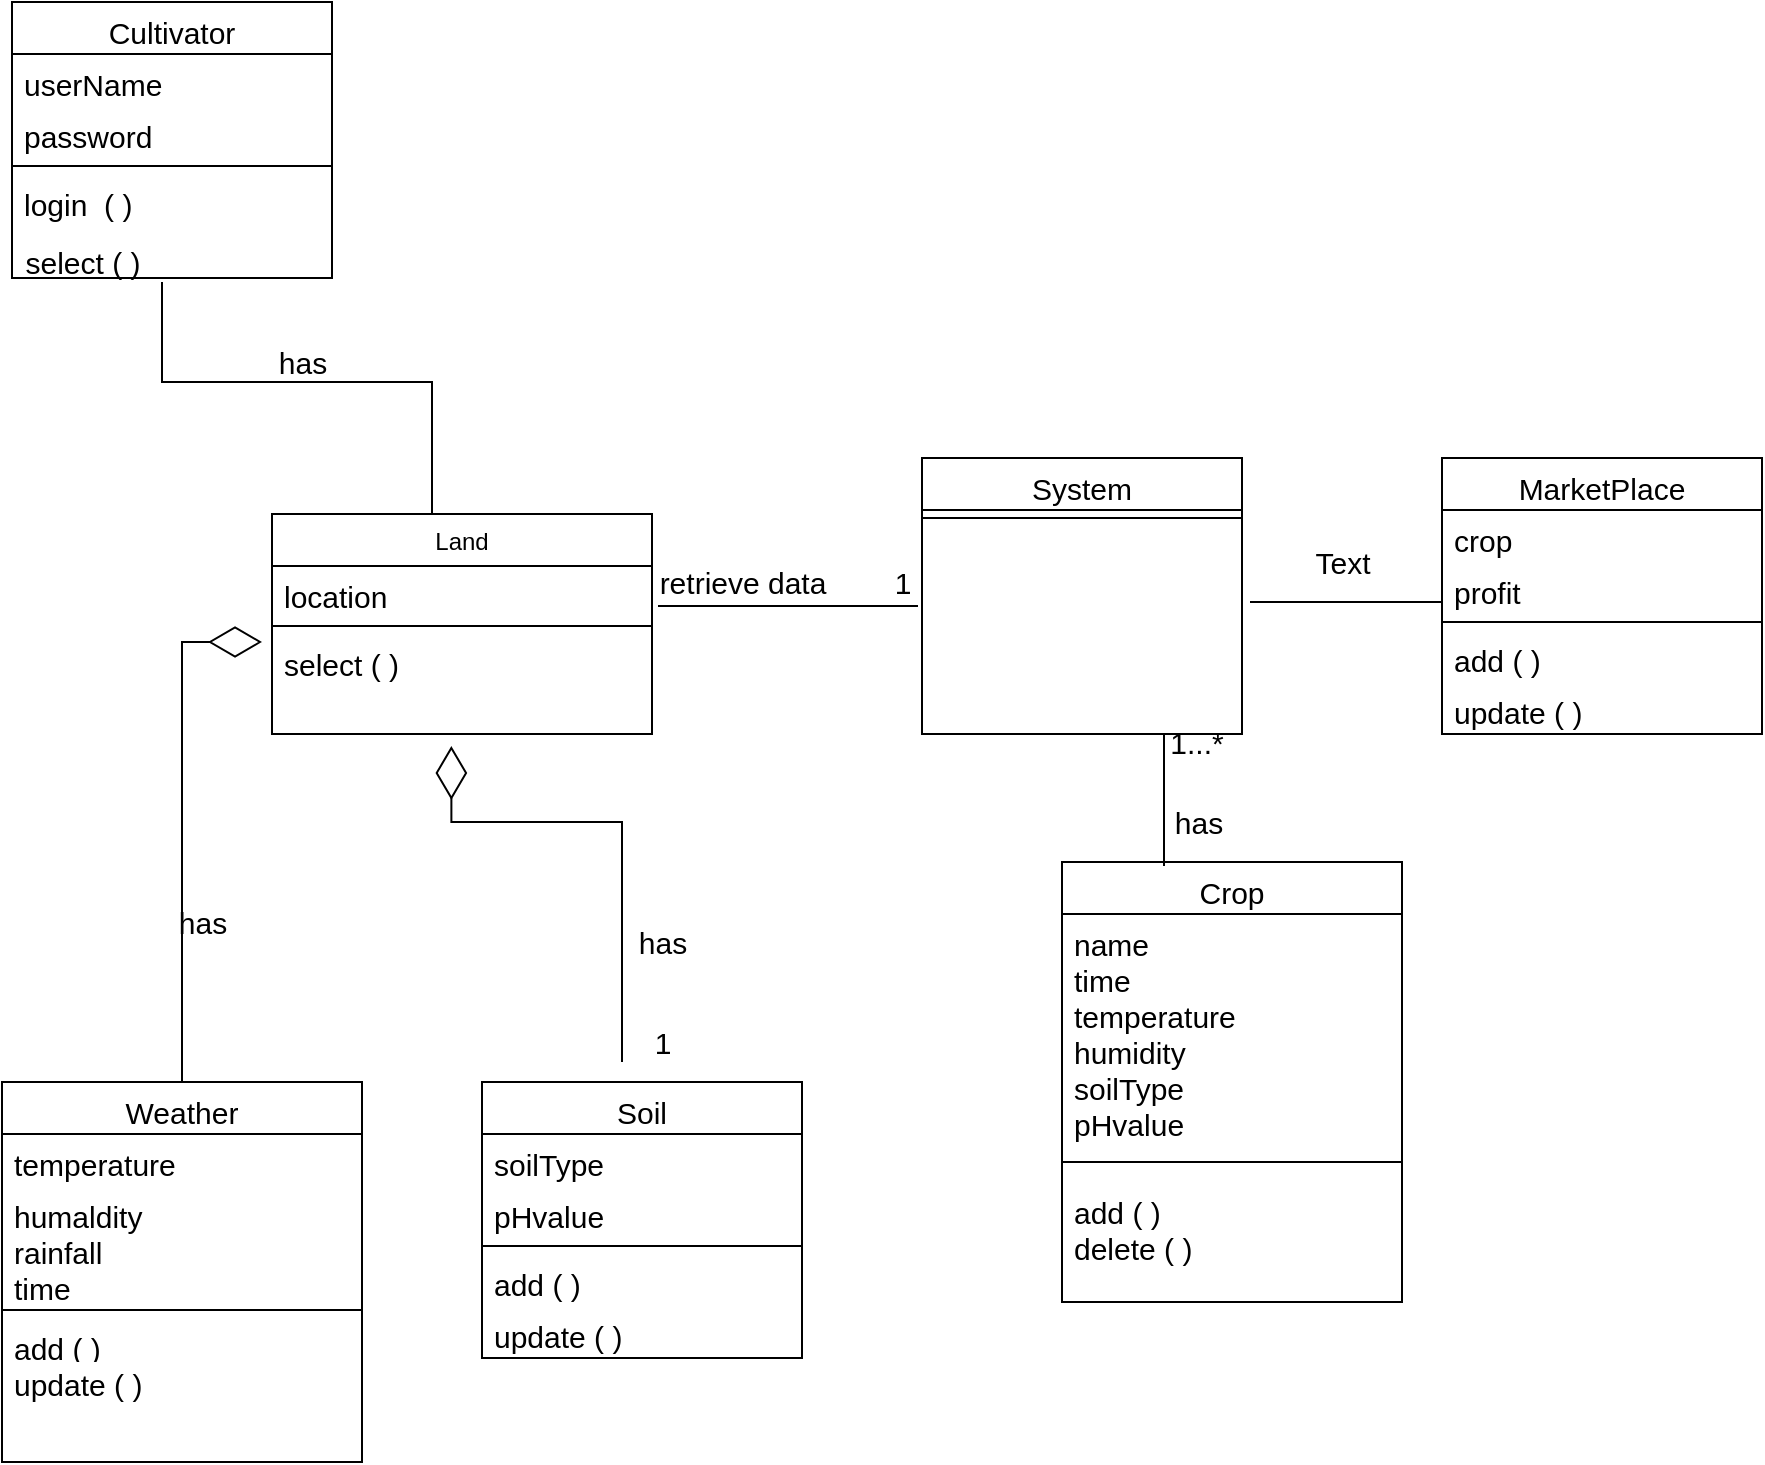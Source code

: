 <mxfile version="15.4.3" type="github">
  <diagram id="C5RBs43oDa-KdzZeNtuy" name="Page-1">
    <mxGraphModel dx="1257" dy="648" grid="1" gridSize="10" guides="1" tooltips="1" connect="1" arrows="1" fold="1" page="1" pageScale="1" pageWidth="827" pageHeight="1169" math="0" shadow="0">
      <root>
        <mxCell id="WIyWlLk6GJQsqaUBKTNV-0" />
        <mxCell id="WIyWlLk6GJQsqaUBKTNV-1" parent="WIyWlLk6GJQsqaUBKTNV-0" />
        <mxCell id="zQL06ifaCyW5XgM0Bm3E-9" value="Soil" style="swimlane;fontStyle=0;align=center;verticalAlign=top;childLayout=stackLayout;horizontal=1;startSize=26;horizontalStack=0;resizeParent=1;resizeLast=0;collapsible=1;marginBottom=0;rounded=0;shadow=0;strokeWidth=1;fontSize=15;" vertex="1" parent="WIyWlLk6GJQsqaUBKTNV-1">
          <mxGeometry x="240" y="640" width="160" height="138" as="geometry">
            <mxRectangle x="130" y="380" width="160" height="26" as="alternateBounds" />
          </mxGeometry>
        </mxCell>
        <mxCell id="zQL06ifaCyW5XgM0Bm3E-10" value="soilType" style="text;align=left;verticalAlign=top;spacingLeft=4;spacingRight=4;overflow=hidden;rotatable=0;points=[[0,0.5],[1,0.5]];portConstraint=eastwest;fontSize=15;" vertex="1" parent="zQL06ifaCyW5XgM0Bm3E-9">
          <mxGeometry y="26" width="160" height="26" as="geometry" />
        </mxCell>
        <mxCell id="zQL06ifaCyW5XgM0Bm3E-11" value="pHvalue" style="text;align=left;verticalAlign=top;spacingLeft=4;spacingRight=4;overflow=hidden;rotatable=0;points=[[0,0.5],[1,0.5]];portConstraint=eastwest;rounded=0;shadow=0;html=0;fontSize=15;" vertex="1" parent="zQL06ifaCyW5XgM0Bm3E-9">
          <mxGeometry y="52" width="160" height="26" as="geometry" />
        </mxCell>
        <mxCell id="zQL06ifaCyW5XgM0Bm3E-12" value="" style="line;html=1;strokeWidth=1;align=left;verticalAlign=middle;spacingTop=-1;spacingLeft=3;spacingRight=3;rotatable=0;labelPosition=right;points=[];portConstraint=eastwest;" vertex="1" parent="zQL06ifaCyW5XgM0Bm3E-9">
          <mxGeometry y="78" width="160" height="8" as="geometry" />
        </mxCell>
        <mxCell id="zQL06ifaCyW5XgM0Bm3E-13" value="add ( )" style="text;align=left;verticalAlign=top;spacingLeft=4;spacingRight=4;overflow=hidden;rotatable=0;points=[[0,0.5],[1,0.5]];portConstraint=eastwest;fontStyle=0;fontSize=15;" vertex="1" parent="zQL06ifaCyW5XgM0Bm3E-9">
          <mxGeometry y="86" width="160" height="26" as="geometry" />
        </mxCell>
        <mxCell id="zQL06ifaCyW5XgM0Bm3E-14" value="update ( )" style="text;align=left;verticalAlign=top;spacingLeft=4;spacingRight=4;overflow=hidden;rotatable=0;points=[[0,0.5],[1,0.5]];portConstraint=eastwest;fontSize=15;" vertex="1" parent="zQL06ifaCyW5XgM0Bm3E-9">
          <mxGeometry y="112" width="160" height="26" as="geometry" />
        </mxCell>
        <mxCell id="zQL06ifaCyW5XgM0Bm3E-15" value="Weather" style="swimlane;fontStyle=0;align=center;verticalAlign=top;childLayout=stackLayout;horizontal=1;startSize=26;horizontalStack=0;resizeParent=1;resizeLast=0;collapsible=1;marginBottom=0;rounded=0;shadow=0;strokeWidth=1;fontSize=15;" vertex="1" parent="WIyWlLk6GJQsqaUBKTNV-1">
          <mxGeometry y="640" width="180" height="190" as="geometry">
            <mxRectangle x="130" y="380" width="160" height="26" as="alternateBounds" />
          </mxGeometry>
        </mxCell>
        <mxCell id="zQL06ifaCyW5XgM0Bm3E-16" value="temperature" style="text;align=left;verticalAlign=top;spacingLeft=4;spacingRight=4;overflow=hidden;rotatable=0;points=[[0,0.5],[1,0.5]];portConstraint=eastwest;fontSize=15;" vertex="1" parent="zQL06ifaCyW5XgM0Bm3E-15">
          <mxGeometry y="26" width="180" height="26" as="geometry" />
        </mxCell>
        <mxCell id="zQL06ifaCyW5XgM0Bm3E-17" value="humaldity&#xa;rainfall&#xa;time&#xa;&#xa;&#xa;&#xa;&#xa;&#xa;&#xa;&#xa;&#xa;&#xa;&#xa;" style="text;align=left;verticalAlign=top;spacingLeft=4;spacingRight=4;overflow=hidden;rotatable=0;points=[[0,0.5],[1,0.5]];portConstraint=eastwest;rounded=0;shadow=0;html=0;fontSize=15;" vertex="1" parent="zQL06ifaCyW5XgM0Bm3E-15">
          <mxGeometry y="52" width="180" height="58" as="geometry" />
        </mxCell>
        <mxCell id="zQL06ifaCyW5XgM0Bm3E-18" value="" style="line;html=1;strokeWidth=1;align=left;verticalAlign=middle;spacingTop=-1;spacingLeft=3;spacingRight=3;rotatable=0;labelPosition=right;points=[];portConstraint=eastwest;" vertex="1" parent="zQL06ifaCyW5XgM0Bm3E-15">
          <mxGeometry y="110" width="180" height="8" as="geometry" />
        </mxCell>
        <mxCell id="zQL06ifaCyW5XgM0Bm3E-19" value="add ( )" style="text;align=left;verticalAlign=top;spacingLeft=4;spacingRight=4;overflow=hidden;rotatable=0;points=[[0,0.5],[1,0.5]];portConstraint=eastwest;fontStyle=0;fontSize=15;" vertex="1" parent="zQL06ifaCyW5XgM0Bm3E-15">
          <mxGeometry y="118" width="180" height="18" as="geometry" />
        </mxCell>
        <mxCell id="zQL06ifaCyW5XgM0Bm3E-20" value="update ( )" style="text;align=left;verticalAlign=top;spacingLeft=4;spacingRight=4;overflow=hidden;rotatable=0;points=[[0,0.5],[1,0.5]];portConstraint=eastwest;fontSize=15;" vertex="1" parent="zQL06ifaCyW5XgM0Bm3E-15">
          <mxGeometry y="136" width="180" height="44" as="geometry" />
        </mxCell>
        <mxCell id="zQL06ifaCyW5XgM0Bm3E-21" value="MarketPlace" style="swimlane;fontStyle=0;align=center;verticalAlign=top;childLayout=stackLayout;horizontal=1;startSize=26;horizontalStack=0;resizeParent=1;resizeLast=0;collapsible=1;marginBottom=0;rounded=0;shadow=0;strokeWidth=1;fontSize=15;" vertex="1" parent="WIyWlLk6GJQsqaUBKTNV-1">
          <mxGeometry x="720" y="328" width="160" height="138" as="geometry">
            <mxRectangle x="130" y="380" width="160" height="26" as="alternateBounds" />
          </mxGeometry>
        </mxCell>
        <mxCell id="zQL06ifaCyW5XgM0Bm3E-22" value="crop" style="text;align=left;verticalAlign=top;spacingLeft=4;spacingRight=4;overflow=hidden;rotatable=0;points=[[0,0.5],[1,0.5]];portConstraint=eastwest;fontSize=15;" vertex="1" parent="zQL06ifaCyW5XgM0Bm3E-21">
          <mxGeometry y="26" width="160" height="26" as="geometry" />
        </mxCell>
        <mxCell id="zQL06ifaCyW5XgM0Bm3E-23" value="profit" style="text;align=left;verticalAlign=top;spacingLeft=4;spacingRight=4;overflow=hidden;rotatable=0;points=[[0,0.5],[1,0.5]];portConstraint=eastwest;rounded=0;shadow=0;html=0;fontSize=15;" vertex="1" parent="zQL06ifaCyW5XgM0Bm3E-21">
          <mxGeometry y="52" width="160" height="26" as="geometry" />
        </mxCell>
        <mxCell id="zQL06ifaCyW5XgM0Bm3E-24" value="" style="line;html=1;strokeWidth=1;align=left;verticalAlign=middle;spacingTop=-1;spacingLeft=3;spacingRight=3;rotatable=0;labelPosition=right;points=[];portConstraint=eastwest;" vertex="1" parent="zQL06ifaCyW5XgM0Bm3E-21">
          <mxGeometry y="78" width="160" height="8" as="geometry" />
        </mxCell>
        <mxCell id="zQL06ifaCyW5XgM0Bm3E-25" value="add ( )" style="text;align=left;verticalAlign=top;spacingLeft=4;spacingRight=4;overflow=hidden;rotatable=0;points=[[0,0.5],[1,0.5]];portConstraint=eastwest;fontStyle=0;fontSize=15;" vertex="1" parent="zQL06ifaCyW5XgM0Bm3E-21">
          <mxGeometry y="86" width="160" height="26" as="geometry" />
        </mxCell>
        <mxCell id="zQL06ifaCyW5XgM0Bm3E-26" value="update ( )" style="text;align=left;verticalAlign=top;spacingLeft=4;spacingRight=4;overflow=hidden;rotatable=0;points=[[0,0.5],[1,0.5]];portConstraint=eastwest;fontSize=15;" vertex="1" parent="zQL06ifaCyW5XgM0Bm3E-21">
          <mxGeometry y="112" width="160" height="26" as="geometry" />
        </mxCell>
        <mxCell id="zQL06ifaCyW5XgM0Bm3E-27" value="Crop" style="swimlane;fontStyle=0;align=center;verticalAlign=top;childLayout=stackLayout;horizontal=1;startSize=26;horizontalStack=0;resizeParent=1;resizeLast=0;collapsible=1;marginBottom=0;rounded=0;shadow=0;strokeWidth=1;fontSize=15;" vertex="1" parent="WIyWlLk6GJQsqaUBKTNV-1">
          <mxGeometry x="530" y="530" width="170" height="220" as="geometry">
            <mxRectangle x="130" y="380" width="160" height="26" as="alternateBounds" />
          </mxGeometry>
        </mxCell>
        <mxCell id="zQL06ifaCyW5XgM0Bm3E-28" value="name&#xa;time&#xa;temperature&#xa;humidity&#xa;soilType&#xa;pHvalue&#xa;&#xa;&#xa;" style="text;align=left;verticalAlign=top;spacingLeft=4;spacingRight=4;overflow=hidden;rotatable=0;points=[[0,0.5],[1,0.5]];portConstraint=eastwest;fontSize=15;" vertex="1" parent="zQL06ifaCyW5XgM0Bm3E-27">
          <mxGeometry y="26" width="170" height="114" as="geometry" />
        </mxCell>
        <mxCell id="zQL06ifaCyW5XgM0Bm3E-30" value="" style="line;html=1;strokeWidth=1;align=left;verticalAlign=middle;spacingTop=-1;spacingLeft=3;spacingRight=3;rotatable=0;labelPosition=right;points=[];portConstraint=eastwest;" vertex="1" parent="zQL06ifaCyW5XgM0Bm3E-27">
          <mxGeometry y="140" width="170" height="20" as="geometry" />
        </mxCell>
        <mxCell id="zQL06ifaCyW5XgM0Bm3E-32" value="add ( )&#xa;delete ( ) &#xa;" style="text;align=left;verticalAlign=top;spacingLeft=4;spacingRight=4;overflow=hidden;rotatable=0;points=[[0,0.5],[1,0.5]];portConstraint=eastwest;fontSize=15;" vertex="1" parent="zQL06ifaCyW5XgM0Bm3E-27">
          <mxGeometry y="160" width="170" height="60" as="geometry" />
        </mxCell>
        <mxCell id="zQL06ifaCyW5XgM0Bm3E-33" value="System" style="swimlane;fontStyle=0;align=center;verticalAlign=top;childLayout=stackLayout;horizontal=1;startSize=26;horizontalStack=0;resizeParent=1;resizeLast=0;collapsible=1;marginBottom=0;rounded=0;shadow=0;strokeWidth=1;fontSize=15;" vertex="1" parent="WIyWlLk6GJQsqaUBKTNV-1">
          <mxGeometry x="460" y="328" width="160" height="138" as="geometry">
            <mxRectangle x="130" y="380" width="160" height="26" as="alternateBounds" />
          </mxGeometry>
        </mxCell>
        <mxCell id="zQL06ifaCyW5XgM0Bm3E-36" value="" style="line;html=1;strokeWidth=1;align=left;verticalAlign=middle;spacingTop=-1;spacingLeft=3;spacingRight=3;rotatable=0;labelPosition=right;points=[];portConstraint=eastwest;" vertex="1" parent="zQL06ifaCyW5XgM0Bm3E-33">
          <mxGeometry y="26" width="160" height="8" as="geometry" />
        </mxCell>
        <mxCell id="zQL06ifaCyW5XgM0Bm3E-39" value="Land" style="swimlane;fontStyle=0;align=center;verticalAlign=top;childLayout=stackLayout;horizontal=1;startSize=26;horizontalStack=0;resizeParent=1;resizeLast=0;collapsible=1;marginBottom=0;rounded=0;shadow=0;strokeWidth=1;" vertex="1" parent="WIyWlLk6GJQsqaUBKTNV-1">
          <mxGeometry x="135" y="356" width="190" height="110" as="geometry">
            <mxRectangle x="130" y="380" width="160" height="26" as="alternateBounds" />
          </mxGeometry>
        </mxCell>
        <mxCell id="zQL06ifaCyW5XgM0Bm3E-40" value="location" style="text;align=left;verticalAlign=top;spacingLeft=4;spacingRight=4;overflow=hidden;rotatable=0;points=[[0,0.5],[1,0.5]];portConstraint=eastwest;fontSize=15;" vertex="1" parent="zQL06ifaCyW5XgM0Bm3E-39">
          <mxGeometry y="26" width="190" height="26" as="geometry" />
        </mxCell>
        <mxCell id="zQL06ifaCyW5XgM0Bm3E-42" value="" style="line;html=1;strokeWidth=1;align=left;verticalAlign=middle;spacingTop=-1;spacingLeft=3;spacingRight=3;rotatable=0;labelPosition=right;points=[];portConstraint=eastwest;" vertex="1" parent="zQL06ifaCyW5XgM0Bm3E-39">
          <mxGeometry y="52" width="190" height="8" as="geometry" />
        </mxCell>
        <mxCell id="zQL06ifaCyW5XgM0Bm3E-44" value="select ( )" style="text;align=left;verticalAlign=top;spacingLeft=4;spacingRight=4;overflow=hidden;rotatable=0;points=[[0,0.5],[1,0.5]];portConstraint=eastwest;fontSize=15;" vertex="1" parent="zQL06ifaCyW5XgM0Bm3E-39">
          <mxGeometry y="60" width="190" height="50" as="geometry" />
        </mxCell>
        <mxCell id="zQL06ifaCyW5XgM0Bm3E-58" value="Cultivator" style="swimlane;fontStyle=0;align=center;verticalAlign=top;childLayout=stackLayout;horizontal=1;startSize=26;horizontalStack=0;resizeParent=1;resizeLast=0;collapsible=1;marginBottom=0;rounded=0;shadow=0;strokeWidth=1;fontSize=15;" vertex="1" parent="WIyWlLk6GJQsqaUBKTNV-1">
          <mxGeometry x="5" y="100" width="160" height="138" as="geometry">
            <mxRectangle x="130" y="380" width="160" height="26" as="alternateBounds" />
          </mxGeometry>
        </mxCell>
        <mxCell id="zQL06ifaCyW5XgM0Bm3E-59" value="userName" style="text;align=left;verticalAlign=top;spacingLeft=4;spacingRight=4;overflow=hidden;rotatable=0;points=[[0,0.5],[1,0.5]];portConstraint=eastwest;fontSize=15;" vertex="1" parent="zQL06ifaCyW5XgM0Bm3E-58">
          <mxGeometry y="26" width="160" height="26" as="geometry" />
        </mxCell>
        <mxCell id="zQL06ifaCyW5XgM0Bm3E-60" value="password" style="text;align=left;verticalAlign=top;spacingLeft=4;spacingRight=4;overflow=hidden;rotatable=0;points=[[0,0.5],[1,0.5]];portConstraint=eastwest;rounded=0;shadow=0;html=0;fontSize=15;" vertex="1" parent="zQL06ifaCyW5XgM0Bm3E-58">
          <mxGeometry y="52" width="160" height="26" as="geometry" />
        </mxCell>
        <mxCell id="zQL06ifaCyW5XgM0Bm3E-61" value="" style="line;html=1;strokeWidth=1;align=left;verticalAlign=middle;spacingTop=-1;spacingLeft=3;spacingRight=3;rotatable=0;labelPosition=right;points=[];portConstraint=eastwest;" vertex="1" parent="zQL06ifaCyW5XgM0Bm3E-58">
          <mxGeometry y="78" width="160" height="8" as="geometry" />
        </mxCell>
        <mxCell id="zQL06ifaCyW5XgM0Bm3E-63" value="login  ( )" style="text;align=left;verticalAlign=top;spacingLeft=4;spacingRight=4;overflow=hidden;rotatable=0;points=[[0,0.5],[1,0.5]];portConstraint=eastwest;fontSize=15;" vertex="1" parent="zQL06ifaCyW5XgM0Bm3E-58">
          <mxGeometry y="86" width="160" height="26" as="geometry" />
        </mxCell>
        <mxCell id="zQL06ifaCyW5XgM0Bm3E-65" value="select ( )" style="text;html=1;align=center;verticalAlign=middle;resizable=0;points=[];autosize=1;strokeColor=none;fillColor=none;fontSize=15;" vertex="1" parent="WIyWlLk6GJQsqaUBKTNV-1">
          <mxGeometry x="5" y="220" width="70" height="20" as="geometry" />
        </mxCell>
        <mxCell id="zQL06ifaCyW5XgM0Bm3E-66" value="" style="endArrow=none;html=1;edgeStyle=orthogonalEdgeStyle;rounded=0;fontSize=15;" edge="1" parent="WIyWlLk6GJQsqaUBKTNV-1" target="zQL06ifaCyW5XgM0Bm3E-39">
          <mxGeometry relative="1" as="geometry">
            <mxPoint x="80" y="240" as="sourcePoint" />
            <mxPoint x="450" y="430" as="targetPoint" />
            <Array as="points">
              <mxPoint x="80" y="290" />
              <mxPoint x="215" y="290" />
            </Array>
          </mxGeometry>
        </mxCell>
        <mxCell id="zQL06ifaCyW5XgM0Bm3E-69" value="has" style="text;html=1;align=center;verticalAlign=middle;resizable=0;points=[];autosize=1;strokeColor=none;fillColor=none;fontSize=15;" vertex="1" parent="WIyWlLk6GJQsqaUBKTNV-1">
          <mxGeometry x="130" y="270" width="40" height="20" as="geometry" />
        </mxCell>
        <mxCell id="zQL06ifaCyW5XgM0Bm3E-74" value="has" style="text;html=1;align=center;verticalAlign=middle;resizable=0;points=[];autosize=1;strokeColor=none;fillColor=none;fontSize=15;" vertex="1" parent="WIyWlLk6GJQsqaUBKTNV-1">
          <mxGeometry x="310" y="560" width="40" height="20" as="geometry" />
        </mxCell>
        <mxCell id="zQL06ifaCyW5XgM0Bm3E-80" value="" style="endArrow=diamondThin;endFill=0;endSize=24;html=1;rounded=0;fontSize=15;edgeStyle=orthogonalEdgeStyle;entryX=0.472;entryY=1.12;entryDx=0;entryDy=0;entryPerimeter=0;" edge="1" parent="WIyWlLk6GJQsqaUBKTNV-1" target="zQL06ifaCyW5XgM0Bm3E-44">
          <mxGeometry width="160" relative="1" as="geometry">
            <mxPoint x="310" y="630" as="sourcePoint" />
            <mxPoint x="510" y="550" as="targetPoint" />
            <Array as="points">
              <mxPoint x="310" y="510" />
              <mxPoint x="225" y="510" />
            </Array>
          </mxGeometry>
        </mxCell>
        <mxCell id="zQL06ifaCyW5XgM0Bm3E-81" value="" style="endArrow=diamondThin;endFill=0;endSize=24;html=1;rounded=0;fontSize=15;edgeStyle=orthogonalEdgeStyle;" edge="1" parent="WIyWlLk6GJQsqaUBKTNV-1">
          <mxGeometry width="160" relative="1" as="geometry">
            <mxPoint x="90" y="630" as="sourcePoint" />
            <mxPoint x="130" y="420" as="targetPoint" />
            <Array as="points">
              <mxPoint x="90" y="640" />
              <mxPoint x="90" y="640" />
              <mxPoint x="90" y="420" />
            </Array>
          </mxGeometry>
        </mxCell>
        <mxCell id="zQL06ifaCyW5XgM0Bm3E-82" value="has" style="text;html=1;align=center;verticalAlign=middle;resizable=0;points=[];autosize=1;strokeColor=none;fillColor=none;fontSize=15;" vertex="1" parent="WIyWlLk6GJQsqaUBKTNV-1">
          <mxGeometry x="80" y="550" width="40" height="20" as="geometry" />
        </mxCell>
        <mxCell id="zQL06ifaCyW5XgM0Bm3E-83" value="1" style="text;html=1;align=center;verticalAlign=middle;resizable=0;points=[];autosize=1;strokeColor=none;fillColor=none;fontSize=15;" vertex="1" parent="WIyWlLk6GJQsqaUBKTNV-1">
          <mxGeometry x="320" y="610" width="20" height="20" as="geometry" />
        </mxCell>
        <mxCell id="zQL06ifaCyW5XgM0Bm3E-84" value="" style="endArrow=none;html=1;edgeStyle=orthogonalEdgeStyle;rounded=0;fontSize=15;" edge="1" parent="WIyWlLk6GJQsqaUBKTNV-1">
          <mxGeometry relative="1" as="geometry">
            <mxPoint x="328" y="402" as="sourcePoint" />
            <mxPoint x="458" y="402" as="targetPoint" />
          </mxGeometry>
        </mxCell>
        <mxCell id="zQL06ifaCyW5XgM0Bm3E-87" value="" style="endArrow=none;html=1;edgeStyle=orthogonalEdgeStyle;rounded=0;fontSize=15;" edge="1" parent="WIyWlLk6GJQsqaUBKTNV-1">
          <mxGeometry relative="1" as="geometry">
            <mxPoint x="581" y="466" as="sourcePoint" />
            <mxPoint x="581" y="532" as="targetPoint" />
          </mxGeometry>
        </mxCell>
        <mxCell id="zQL06ifaCyW5XgM0Bm3E-90" value="1...*" style="text;html=1;align=center;verticalAlign=middle;resizable=0;points=[];autosize=1;strokeColor=none;fillColor=none;fontSize=15;" vertex="1" parent="WIyWlLk6GJQsqaUBKTNV-1">
          <mxGeometry x="577" y="460" width="40" height="20" as="geometry" />
        </mxCell>
        <mxCell id="zQL06ifaCyW5XgM0Bm3E-91" value="has" style="text;html=1;align=center;verticalAlign=middle;resizable=0;points=[];autosize=1;strokeColor=none;fillColor=none;fontSize=15;" vertex="1" parent="WIyWlLk6GJQsqaUBKTNV-1">
          <mxGeometry x="578" y="500" width="40" height="20" as="geometry" />
        </mxCell>
        <mxCell id="zQL06ifaCyW5XgM0Bm3E-92" value="retrieve data" style="text;html=1;align=center;verticalAlign=middle;resizable=0;points=[];autosize=1;strokeColor=none;fillColor=none;fontSize=15;" vertex="1" parent="WIyWlLk6GJQsqaUBKTNV-1">
          <mxGeometry x="320" y="380" width="100" height="20" as="geometry" />
        </mxCell>
        <mxCell id="zQL06ifaCyW5XgM0Bm3E-93" value="1" style="text;html=1;align=center;verticalAlign=middle;resizable=0;points=[];autosize=1;strokeColor=none;fillColor=none;fontSize=15;" vertex="1" parent="WIyWlLk6GJQsqaUBKTNV-1">
          <mxGeometry x="440" y="380" width="20" height="20" as="geometry" />
        </mxCell>
        <mxCell id="zQL06ifaCyW5XgM0Bm3E-97" value="" style="endArrow=none;html=1;edgeStyle=orthogonalEdgeStyle;rounded=0;fontSize=15;" edge="1" parent="WIyWlLk6GJQsqaUBKTNV-1">
          <mxGeometry relative="1" as="geometry">
            <mxPoint x="624" y="400" as="sourcePoint" />
            <mxPoint x="720" y="400" as="targetPoint" />
          </mxGeometry>
        </mxCell>
        <mxCell id="zQL06ifaCyW5XgM0Bm3E-100" value="Text" style="text;html=1;align=center;verticalAlign=middle;resizable=0;points=[];autosize=1;strokeColor=none;fillColor=none;fontSize=15;" vertex="1" parent="WIyWlLk6GJQsqaUBKTNV-1">
          <mxGeometry x="650" y="370" width="40" height="20" as="geometry" />
        </mxCell>
      </root>
    </mxGraphModel>
  </diagram>
</mxfile>
